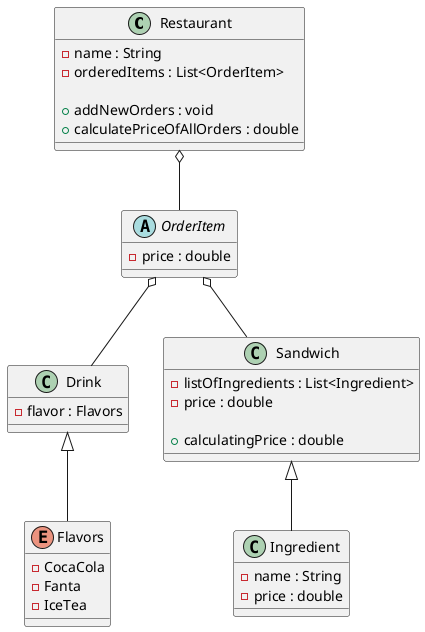@startuml

class Restaurant {
    - name : String
    - orderedItems : List<OrderItem>

    +addNewOrders : void
    +calculatePriceOfAllOrders : double
}

abstract class OrderItem {
    - price : double
}

class Drink {
    - flavor : Flavors
}

class Sandwich {
    - listOfIngredients : List<Ingredient>
    - price : double

    +calculatingPrice : double
}

class Ingredient {
    -name : String
    -price : double
}

enum Flavors{
    -CocaCola
    -Fanta
    -IceTea
}

Restaurant o-- OrderItem
OrderItem o-- Drink
OrderItem o-- Sandwich

Drink <|-- Flavors
Sandwich <|-- Ingredient


@enduml